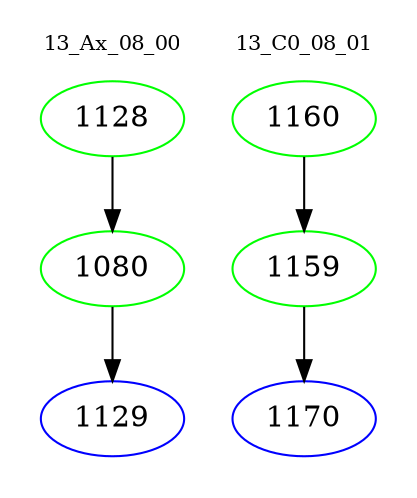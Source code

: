 digraph{
subgraph cluster_0 {
color = white
label = "13_Ax_08_00";
fontsize=10;
T0_1128 [label="1128", color="green"]
T0_1128 -> T0_1080 [color="black"]
T0_1080 [label="1080", color="green"]
T0_1080 -> T0_1129 [color="black"]
T0_1129 [label="1129", color="blue"]
}
subgraph cluster_1 {
color = white
label = "13_C0_08_01";
fontsize=10;
T1_1160 [label="1160", color="green"]
T1_1160 -> T1_1159 [color="black"]
T1_1159 [label="1159", color="green"]
T1_1159 -> T1_1170 [color="black"]
T1_1170 [label="1170", color="blue"]
}
}
